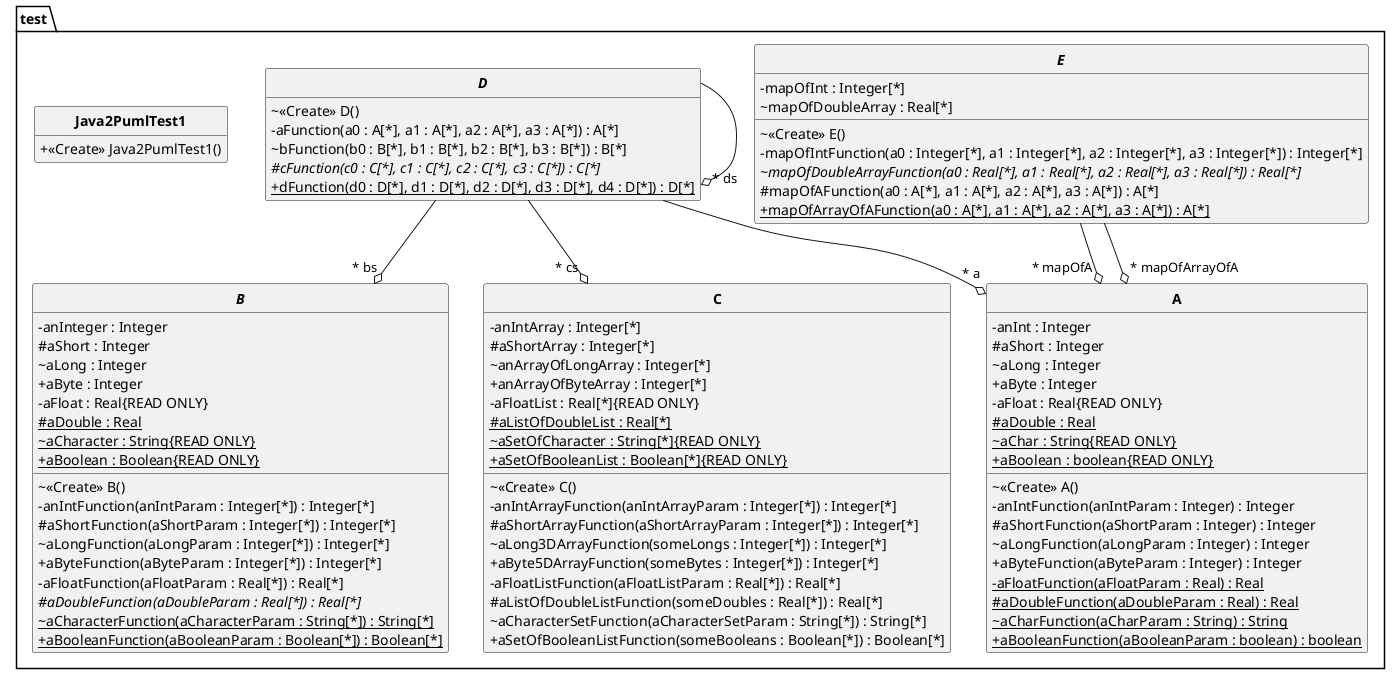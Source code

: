 @startuml
'https://plantuml.com/class-diagram 
 skinparam classAttributeIconSize 0 
skinparam classFontStyle Bold
skinparam style strictuml
hide empty members
package test{
abstract class B{ 
~ <<Create>> B()
- anInteger : Integer
# aShort : Integer
~ aLong : Integer
+ aByte : Integer
- aFloat : Real{READ ONLY}
# {static} aDouble : Real
~ {static} aCharacter : String{READ ONLY}
+ {static} aBoolean : Boolean{READ ONLY}
- anIntFunction(anIntParam : Integer[*]) : Integer[*]
# aShortFunction(aShortParam : Integer[*]) : Integer[*]
~ aLongFunction(aLongParam : Integer[*]) : Integer[*]
+ aByteFunction(aByteParam : Integer[*]) : Integer[*]
- aFloatFunction(aFloatParam : Real[*]) : Real[*]
# {abstract} aDoubleFunction(aDoubleParam : Real[*]) : Real[*]
~ {static} aCharacterFunction(aCharacterParam : String[*]) : String[*]
+ {static} aBooleanFunction(aBooleanParam : Boolean[*]) : Boolean[*]

 } 
class A{ 
~ <<Create>> A()
- anInt : Integer
# aShort : Integer
~ aLong : Integer
+ aByte : Integer
- aFloat : Real{READ ONLY}
# {static} aDouble : Real
~ {static} aChar : String{READ ONLY}
+ {static} aBoolean : boolean{READ ONLY}
- anIntFunction(anIntParam : Integer) : Integer
# aShortFunction(aShortParam : Integer) : Integer
~ aLongFunction(aLongParam : Integer) : Integer
+ aByteFunction(aByteParam : Integer) : Integer
- {static} aFloatFunction(aFloatParam : Real) : Real
# {static} aDoubleFunction(aDoubleParam : Real) : Real
~ {static} aCharFunction(aCharParam : String) : String
+ {static} aBooleanFunction(aBooleanParam : boolean) : boolean

 } 
abstract class E{ 
~ <<Create>> E()
- mapOfInt : Integer[*]
~ mapOfDoubleArray : Real[*]
- mapOfIntFunction(a0 : Integer[*], a1 : Integer[*], a2 : Integer[*], a3 : Integer[*]) : Integer[*]
~ {abstract} mapOfDoubleArrayFunction(a0 : Real[*], a1 : Real[*], a2 : Real[*], a3 : Real[*]) : Real[*]
# mapOfAFunction(a0 : A[*], a1 : A[*], a2 : A[*], a3 : A[*]) : A[*]
+ {static} mapOfArrayOfAFunction(a0 : A[*], a1 : A[*], a2 : A[*], a3 : A[*]) : A[*]

 } 
class C{ 
~ <<Create>> C()
- anIntArray : Integer[*]
# aShortArray : Integer[*]
~ anArrayOfLongArray : Integer[*]
+ anArrayOfByteArray : Integer[*]
- aFloatList : Real[*]{READ ONLY}
# {static} aListOfDoubleList : Real[*]
~ {static} aSetOfCharacter : String[*]{READ ONLY}
+ {static} aSetOfBooleanList : Boolean[*]{READ ONLY}
- anIntArrayFunction(anIntArrayParam : Integer[*]) : Integer[*]
# aShortArrayFunction(aShortArrayParam : Integer[*]) : Integer[*]
~ aLong3DArrayFunction(someLongs : Integer[*]) : Integer[*]
+ aByte5DArrayFunction(someBytes : Integer[*]) : Integer[*]
- aFloatListFunction(aFloatListParam : Real[*]) : Real[*]
# aListOfDoubleListFunction(someDoubles : Real[*]) : Real[*]
~ aCharacterSetFunction(aCharacterSetParam : String[*]) : String[*]
+ aSetOfBooleanListFunction(someBooleans : Boolean[*]) : Boolean[*]

 } 
abstract class D{ 
~ <<Create>> D()
- aFunction(a0 : A[*], a1 : A[*], a2 : A[*], a3 : A[*]) : A[*]
~ bFunction(b0 : B[*], b1 : B[*], b2 : B[*], b3 : B[*]) : B[*]
# {abstract} cFunction(c0 : C[*], c1 : C[*], c2 : C[*], c3 : C[*]) : C[*]
+ {static} dFunction(d0 : D[*], d1 : D[*], d2 : D[*], d3 : D[*], d4 : D[*]) : D[*]

 } 
class Java2PumlTest1{ 
+ <<Create>> Java2PumlTest1()

 } 
E --o " * mapOfA "A
E --o " * mapOfArrayOfA "A
D --o " * a "A
D --o " * bs "B
D --o " * cs "C
D --o " * ds "D
}
@enduml
